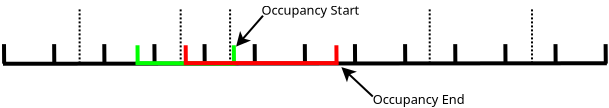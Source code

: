 <?xml version="1.0" encoding="UTF-8"?>
<dia:diagram xmlns:dia="http://www.lysator.liu.se/~alla/dia/">
  <dia:layer name="Background" visible="true" active="true">
    <dia:object type="Standard - Line" version="0" id="O0">
      <dia:attribute name="obj_pos">
        <dia:point val="17.416,10.099"/>
      </dia:attribute>
      <dia:attribute name="obj_bb">
        <dia:rectangle val="17.316,9.974;47.709,10.199"/>
      </dia:attribute>
      <dia:attribute name="conn_endpoints">
        <dia:point val="17.416,10.099"/>
        <dia:point val="47.609,10.074"/>
      </dia:attribute>
      <dia:attribute name="numcp">
        <dia:int val="1"/>
      </dia:attribute>
      <dia:attribute name="line_width">
        <dia:real val="0.2"/>
      </dia:attribute>
    </dia:object>
    <dia:object type="Standard - Line" version="0" id="O1">
      <dia:attribute name="obj_pos">
        <dia:point val="17.473,10.093"/>
      </dia:attribute>
      <dia:attribute name="obj_bb">
        <dia:rectangle val="17.365,9.018;17.574,10.194"/>
      </dia:attribute>
      <dia:attribute name="conn_endpoints">
        <dia:point val="17.473,10.093"/>
        <dia:point val="17.466,9.118"/>
      </dia:attribute>
      <dia:attribute name="numcp">
        <dia:int val="1"/>
      </dia:attribute>
      <dia:attribute name="line_width">
        <dia:real val="0.2"/>
      </dia:attribute>
    </dia:object>
    <dia:object type="Standard - Line" version="0" id="O2">
      <dia:attribute name="obj_pos">
        <dia:point val="19.98,10.093"/>
      </dia:attribute>
      <dia:attribute name="obj_bb">
        <dia:rectangle val="19.872,9.018;20.081,10.194"/>
      </dia:attribute>
      <dia:attribute name="conn_endpoints">
        <dia:point val="19.98,10.093"/>
        <dia:point val="19.973,9.118"/>
      </dia:attribute>
      <dia:attribute name="numcp">
        <dia:int val="1"/>
      </dia:attribute>
      <dia:attribute name="line_width">
        <dia:real val="0.2"/>
      </dia:attribute>
    </dia:object>
    <dia:object type="Standard - Line" version="0" id="O3">
      <dia:attribute name="obj_pos">
        <dia:point val="22.487,10.093"/>
      </dia:attribute>
      <dia:attribute name="obj_bb">
        <dia:rectangle val="22.379,9.018;22.588,10.194"/>
      </dia:attribute>
      <dia:attribute name="conn_endpoints">
        <dia:point val="22.487,10.093"/>
        <dia:point val="22.48,9.118"/>
      </dia:attribute>
      <dia:attribute name="numcp">
        <dia:int val="1"/>
      </dia:attribute>
      <dia:attribute name="line_width">
        <dia:real val="0.2"/>
      </dia:attribute>
    </dia:object>
    <dia:object type="Standard - Line" version="0" id="O4">
      <dia:attribute name="obj_pos">
        <dia:point val="24.994,10.093"/>
      </dia:attribute>
      <dia:attribute name="obj_bb">
        <dia:rectangle val="24.886,9.018;25.094,10.194"/>
      </dia:attribute>
      <dia:attribute name="conn_endpoints">
        <dia:point val="24.994,10.093"/>
        <dia:point val="24.986,9.118"/>
      </dia:attribute>
      <dia:attribute name="numcp">
        <dia:int val="1"/>
      </dia:attribute>
      <dia:attribute name="line_width">
        <dia:real val="0.2"/>
      </dia:attribute>
    </dia:object>
    <dia:object type="Standard - Line" version="0" id="O5">
      <dia:attribute name="obj_pos">
        <dia:point val="27.5,10.093"/>
      </dia:attribute>
      <dia:attribute name="obj_bb">
        <dia:rectangle val="27.392,9.018;27.601,10.194"/>
      </dia:attribute>
      <dia:attribute name="conn_endpoints">
        <dia:point val="27.5,10.093"/>
        <dia:point val="27.493,9.118"/>
      </dia:attribute>
      <dia:attribute name="numcp">
        <dia:int val="1"/>
      </dia:attribute>
      <dia:attribute name="line_width">
        <dia:real val="0.2"/>
      </dia:attribute>
    </dia:object>
    <dia:object type="Standard - Line" version="0" id="O6">
      <dia:attribute name="obj_pos">
        <dia:point val="30.007,10.093"/>
      </dia:attribute>
      <dia:attribute name="obj_bb">
        <dia:rectangle val="29.899,9.018;30.108,10.194"/>
      </dia:attribute>
      <dia:attribute name="conn_endpoints">
        <dia:point val="30.007,10.093"/>
        <dia:point val="30.0,9.118"/>
      </dia:attribute>
      <dia:attribute name="numcp">
        <dia:int val="1"/>
      </dia:attribute>
      <dia:attribute name="line_width">
        <dia:real val="0.2"/>
      </dia:attribute>
    </dia:object>
    <dia:object type="Standard - Line" version="0" id="O7">
      <dia:attribute name="obj_pos">
        <dia:point val="32.514,10.093"/>
      </dia:attribute>
      <dia:attribute name="obj_bb">
        <dia:rectangle val="32.406,9.018;32.615,10.194"/>
      </dia:attribute>
      <dia:attribute name="conn_endpoints">
        <dia:point val="32.514,10.093"/>
        <dia:point val="32.507,9.118"/>
      </dia:attribute>
      <dia:attribute name="numcp">
        <dia:int val="1"/>
      </dia:attribute>
      <dia:attribute name="line_width">
        <dia:real val="0.2"/>
      </dia:attribute>
    </dia:object>
    <dia:object type="Standard - Line" version="0" id="O8">
      <dia:attribute name="obj_pos">
        <dia:point val="35.021,10.093"/>
      </dia:attribute>
      <dia:attribute name="obj_bb">
        <dia:rectangle val="34.913,9.018;35.121,10.194"/>
      </dia:attribute>
      <dia:attribute name="conn_endpoints">
        <dia:point val="35.021,10.093"/>
        <dia:point val="35.013,9.118"/>
      </dia:attribute>
      <dia:attribute name="numcp">
        <dia:int val="1"/>
      </dia:attribute>
      <dia:attribute name="line_width">
        <dia:real val="0.2"/>
      </dia:attribute>
    </dia:object>
    <dia:object type="Standard - Line" version="0" id="O9">
      <dia:attribute name="obj_pos">
        <dia:point val="37.528,10.093"/>
      </dia:attribute>
      <dia:attribute name="obj_bb">
        <dia:rectangle val="37.419,9.018;37.628,10.194"/>
      </dia:attribute>
      <dia:attribute name="conn_endpoints">
        <dia:point val="37.528,10.093"/>
        <dia:point val="37.52,9.118"/>
      </dia:attribute>
      <dia:attribute name="numcp">
        <dia:int val="1"/>
      </dia:attribute>
      <dia:attribute name="line_width">
        <dia:real val="0.2"/>
      </dia:attribute>
    </dia:object>
    <dia:object type="Standard - Line" version="0" id="O10">
      <dia:attribute name="obj_pos">
        <dia:point val="40.034,10.093"/>
      </dia:attribute>
      <dia:attribute name="obj_bb">
        <dia:rectangle val="39.926,9.018;40.135,10.194"/>
      </dia:attribute>
      <dia:attribute name="conn_endpoints">
        <dia:point val="40.034,10.093"/>
        <dia:point val="40.027,9.118"/>
      </dia:attribute>
      <dia:attribute name="numcp">
        <dia:int val="1"/>
      </dia:attribute>
      <dia:attribute name="line_width">
        <dia:real val="0.2"/>
      </dia:attribute>
    </dia:object>
    <dia:object type="Standard - Line" version="0" id="O11">
      <dia:attribute name="obj_pos">
        <dia:point val="42.541,10.093"/>
      </dia:attribute>
      <dia:attribute name="obj_bb">
        <dia:rectangle val="42.433,9.018;42.642,10.194"/>
      </dia:attribute>
      <dia:attribute name="conn_endpoints">
        <dia:point val="42.541,10.093"/>
        <dia:point val="42.534,9.118"/>
      </dia:attribute>
      <dia:attribute name="numcp">
        <dia:int val="1"/>
      </dia:attribute>
      <dia:attribute name="line_width">
        <dia:real val="0.2"/>
      </dia:attribute>
    </dia:object>
    <dia:object type="Standard - Line" version="0" id="O12">
      <dia:attribute name="obj_pos">
        <dia:point val="45.048,10.093"/>
      </dia:attribute>
      <dia:attribute name="obj_bb">
        <dia:rectangle val="44.94,9.018;45.149,10.194"/>
      </dia:attribute>
      <dia:attribute name="conn_endpoints">
        <dia:point val="45.048,10.093"/>
        <dia:point val="45.041,9.118"/>
      </dia:attribute>
      <dia:attribute name="numcp">
        <dia:int val="1"/>
      </dia:attribute>
      <dia:attribute name="line_width">
        <dia:real val="0.2"/>
      </dia:attribute>
    </dia:object>
    <dia:object type="Standard - Line" version="0" id="O13">
      <dia:attribute name="obj_pos">
        <dia:point val="47.555,10.093"/>
      </dia:attribute>
      <dia:attribute name="obj_bb">
        <dia:rectangle val="47.447,9.018;47.655,10.194"/>
      </dia:attribute>
      <dia:attribute name="conn_endpoints">
        <dia:point val="47.555,10.093"/>
        <dia:point val="47.547,9.118"/>
      </dia:attribute>
      <dia:attribute name="numcp">
        <dia:int val="1"/>
      </dia:attribute>
      <dia:attribute name="line_width">
        <dia:real val="0.2"/>
      </dia:attribute>
    </dia:object>
    <dia:object type="Standard - Line" version="0" id="O14">
      <dia:attribute name="obj_pos">
        <dia:point val="21.246,7.381"/>
      </dia:attribute>
      <dia:attribute name="obj_bb">
        <dia:rectangle val="21.196,7.331;21.296,10.126"/>
      </dia:attribute>
      <dia:attribute name="conn_endpoints">
        <dia:point val="21.246,7.381"/>
        <dia:point val="21.246,10.076"/>
      </dia:attribute>
      <dia:attribute name="numcp">
        <dia:int val="1"/>
      </dia:attribute>
      <dia:attribute name="line_style">
        <dia:enum val="4"/>
      </dia:attribute>
    </dia:object>
    <dia:object type="Standard - Line" version="0" id="O15">
      <dia:attribute name="obj_pos">
        <dia:point val="26.299,7.381"/>
      </dia:attribute>
      <dia:attribute name="obj_bb">
        <dia:rectangle val="26.249,7.331;26.349,10.126"/>
      </dia:attribute>
      <dia:attribute name="conn_endpoints">
        <dia:point val="26.299,7.381"/>
        <dia:point val="26.299,10.076"/>
      </dia:attribute>
      <dia:attribute name="numcp">
        <dia:int val="1"/>
      </dia:attribute>
      <dia:attribute name="line_style">
        <dia:enum val="4"/>
      </dia:attribute>
    </dia:object>
    <dia:object type="Standard - Line" version="0" id="O16">
      <dia:attribute name="obj_pos">
        <dia:point val="28.77,7.381"/>
      </dia:attribute>
      <dia:attribute name="obj_bb">
        <dia:rectangle val="28.72,7.331;28.82,10.126"/>
      </dia:attribute>
      <dia:attribute name="conn_endpoints">
        <dia:point val="28.77,7.381"/>
        <dia:point val="28.77,10.076"/>
      </dia:attribute>
      <dia:attribute name="numcp">
        <dia:int val="1"/>
      </dia:attribute>
      <dia:attribute name="line_style">
        <dia:enum val="4"/>
      </dia:attribute>
    </dia:object>
    <dia:object type="Standard - Line" version="0" id="O17">
      <dia:attribute name="obj_pos">
        <dia:point val="38.751,7.381"/>
      </dia:attribute>
      <dia:attribute name="obj_bb">
        <dia:rectangle val="38.701,7.331;38.801,10.126"/>
      </dia:attribute>
      <dia:attribute name="conn_endpoints">
        <dia:point val="38.751,7.381"/>
        <dia:point val="38.751,10.076"/>
      </dia:attribute>
      <dia:attribute name="numcp">
        <dia:int val="1"/>
      </dia:attribute>
      <dia:attribute name="line_style">
        <dia:enum val="4"/>
      </dia:attribute>
    </dia:object>
    <dia:object type="Standard - Line" version="0" id="O18">
      <dia:attribute name="obj_pos">
        <dia:point val="43.866,7.381"/>
      </dia:attribute>
      <dia:attribute name="obj_bb">
        <dia:rectangle val="43.816,7.331;43.916,10.126"/>
      </dia:attribute>
      <dia:attribute name="conn_endpoints">
        <dia:point val="43.866,7.381"/>
        <dia:point val="43.866,10.076"/>
      </dia:attribute>
      <dia:attribute name="numcp">
        <dia:int val="1"/>
      </dia:attribute>
      <dia:attribute name="line_style">
        <dia:enum val="4"/>
      </dia:attribute>
    </dia:object>
    <dia:group>
      <dia:object type="Standard - Line" version="0" id="O19">
        <dia:attribute name="obj_pos">
          <dia:point val="24.149,10.149"/>
        </dia:attribute>
        <dia:attribute name="obj_bb">
          <dia:rectangle val="24.041,9.073;24.25,10.249"/>
        </dia:attribute>
        <dia:attribute name="conn_endpoints">
          <dia:point val="24.149,10.149"/>
          <dia:point val="24.142,9.174"/>
        </dia:attribute>
        <dia:attribute name="numcp">
          <dia:int val="1"/>
        </dia:attribute>
        <dia:attribute name="line_color">
          <dia:color val="#00ff00"/>
        </dia:attribute>
        <dia:attribute name="line_width">
          <dia:real val="0.2"/>
        </dia:attribute>
      </dia:object>
      <dia:object type="Standard - Line" version="0" id="O20">
        <dia:attribute name="obj_pos">
          <dia:point val="28.965,10.149"/>
        </dia:attribute>
        <dia:attribute name="obj_bb">
          <dia:rectangle val="28.857,9.073;29.066,10.249"/>
        </dia:attribute>
        <dia:attribute name="conn_endpoints">
          <dia:point val="28.965,10.149"/>
          <dia:point val="28.957,9.174"/>
        </dia:attribute>
        <dia:attribute name="numcp">
          <dia:int val="1"/>
        </dia:attribute>
        <dia:attribute name="line_color">
          <dia:color val="#00ff00"/>
        </dia:attribute>
        <dia:attribute name="line_width">
          <dia:real val="0.2"/>
        </dia:attribute>
      </dia:object>
      <dia:object type="Standard - Line" version="0" id="O21">
        <dia:attribute name="obj_pos">
          <dia:point val="24.053,10.066"/>
        </dia:attribute>
        <dia:attribute name="obj_bb">
          <dia:rectangle val="23.953,9.966;29.144,10.192"/>
        </dia:attribute>
        <dia:attribute name="conn_endpoints">
          <dia:point val="24.053,10.066"/>
          <dia:point val="29.044,10.091"/>
        </dia:attribute>
        <dia:attribute name="numcp">
          <dia:int val="1"/>
        </dia:attribute>
        <dia:attribute name="line_color">
          <dia:color val="#00ff00"/>
        </dia:attribute>
        <dia:attribute name="line_width">
          <dia:real val="0.2"/>
        </dia:attribute>
      </dia:object>
    </dia:group>
    <dia:group>
      <dia:object type="Standard - Line" version="0" id="O22">
        <dia:attribute name="obj_pos">
          <dia:point val="26.558,10.149"/>
        </dia:attribute>
        <dia:attribute name="obj_bb">
          <dia:rectangle val="26.45,9.073;26.658,10.249"/>
        </dia:attribute>
        <dia:attribute name="conn_endpoints">
          <dia:point val="26.558,10.149"/>
          <dia:point val="26.55,9.174"/>
        </dia:attribute>
        <dia:attribute name="numcp">
          <dia:int val="1"/>
        </dia:attribute>
        <dia:attribute name="line_color">
          <dia:color val="#ff0000"/>
        </dia:attribute>
        <dia:attribute name="line_width">
          <dia:real val="0.2"/>
        </dia:attribute>
      </dia:object>
      <dia:object type="Standard - Line" version="0" id="O23">
        <dia:attribute name="obj_pos">
          <dia:point val="34.093,10.149"/>
        </dia:attribute>
        <dia:attribute name="obj_bb">
          <dia:rectangle val="33.985,9.073;34.194,10.249"/>
        </dia:attribute>
        <dia:attribute name="conn_endpoints">
          <dia:point val="34.093,10.149"/>
          <dia:point val="34.086,9.174"/>
        </dia:attribute>
        <dia:attribute name="numcp">
          <dia:int val="1"/>
        </dia:attribute>
        <dia:attribute name="line_color">
          <dia:color val="#ff0000"/>
        </dia:attribute>
        <dia:attribute name="line_width">
          <dia:real val="0.2"/>
        </dia:attribute>
      </dia:object>
      <dia:object type="Standard - Line" version="0" id="O24">
        <dia:attribute name="obj_pos">
          <dia:point val="26.462,10.066"/>
        </dia:attribute>
        <dia:attribute name="obj_bb">
          <dia:rectangle val="26.362,9.966;34.284,10.166"/>
        </dia:attribute>
        <dia:attribute name="conn_endpoints">
          <dia:point val="26.462,10.066"/>
          <dia:point val="34.184,10.066"/>
        </dia:attribute>
        <dia:attribute name="numcp">
          <dia:int val="1"/>
        </dia:attribute>
        <dia:attribute name="line_color">
          <dia:color val="#ff0000"/>
        </dia:attribute>
        <dia:attribute name="line_width">
          <dia:real val="0.2"/>
        </dia:attribute>
      </dia:object>
    </dia:group>
    <dia:object type="Standard - Line" version="0" id="O25">
      <dia:attribute name="obj_pos">
        <dia:point val="30.416,7.696"/>
      </dia:attribute>
      <dia:attribute name="obj_bb">
        <dia:rectangle val="28.995,7.625;30.487,9.327"/>
      </dia:attribute>
      <dia:attribute name="conn_endpoints">
        <dia:point val="30.416,7.696"/>
        <dia:point val="29.069,9.243"/>
      </dia:attribute>
      <dia:attribute name="numcp">
        <dia:int val="1"/>
      </dia:attribute>
      <dia:attribute name="end_arrow">
        <dia:enum val="22"/>
      </dia:attribute>
      <dia:attribute name="end_arrow_length">
        <dia:real val="0.5"/>
      </dia:attribute>
      <dia:attribute name="end_arrow_width">
        <dia:real val="0.5"/>
      </dia:attribute>
    </dia:object>
    <dia:object type="Standard - Text" version="1" id="O26">
      <dia:attribute name="obj_pos">
        <dia:point val="30.341,7.646"/>
      </dia:attribute>
      <dia:attribute name="obj_bb">
        <dia:rectangle val="30.341,7.051;35.659,7.799"/>
      </dia:attribute>
      <dia:attribute name="text">
        <dia:composite type="text">
          <dia:attribute name="string">
            <dia:string>#Occupancy Start#</dia:string>
          </dia:attribute>
          <dia:attribute name="font">
            <dia:font family="sans" style="0" name="Helvetica"/>
          </dia:attribute>
          <dia:attribute name="height">
            <dia:real val="0.8"/>
          </dia:attribute>
          <dia:attribute name="pos">
            <dia:point val="30.341,7.646"/>
          </dia:attribute>
          <dia:attribute name="color">
            <dia:color val="#000000"/>
          </dia:attribute>
          <dia:attribute name="alignment">
            <dia:enum val="0"/>
          </dia:attribute>
        </dia:composite>
      </dia:attribute>
      <dia:attribute name="valign">
        <dia:enum val="3"/>
      </dia:attribute>
    </dia:object>
    <dia:object type="Standard - Line" version="0" id="O27">
      <dia:attribute name="obj_pos">
        <dia:point val="35.906,11.738"/>
      </dia:attribute>
      <dia:attribute name="obj_bb">
        <dia:rectangle val="34.252,10.19;35.977,11.809"/>
      </dia:attribute>
      <dia:attribute name="conn_endpoints">
        <dia:point val="35.906,11.738"/>
        <dia:point val="34.334,10.266"/>
      </dia:attribute>
      <dia:attribute name="numcp">
        <dia:int val="1"/>
      </dia:attribute>
      <dia:attribute name="end_arrow">
        <dia:enum val="22"/>
      </dia:attribute>
      <dia:attribute name="end_arrow_length">
        <dia:real val="0.5"/>
      </dia:attribute>
      <dia:attribute name="end_arrow_width">
        <dia:real val="0.5"/>
      </dia:attribute>
    </dia:object>
    <dia:object type="Standard - Text" version="1" id="O28">
      <dia:attribute name="obj_pos">
        <dia:point val="35.906,12.113"/>
      </dia:attribute>
      <dia:attribute name="obj_bb">
        <dia:rectangle val="35.906,11.518;40.879,12.265"/>
      </dia:attribute>
      <dia:attribute name="text">
        <dia:composite type="text">
          <dia:attribute name="string">
            <dia:string>#Occupancy End#</dia:string>
          </dia:attribute>
          <dia:attribute name="font">
            <dia:font family="sans" style="0" name="Helvetica"/>
          </dia:attribute>
          <dia:attribute name="height">
            <dia:real val="0.8"/>
          </dia:attribute>
          <dia:attribute name="pos">
            <dia:point val="35.906,12.113"/>
          </dia:attribute>
          <dia:attribute name="color">
            <dia:color val="#000000"/>
          </dia:attribute>
          <dia:attribute name="alignment">
            <dia:enum val="0"/>
          </dia:attribute>
        </dia:composite>
      </dia:attribute>
      <dia:attribute name="valign">
        <dia:enum val="3"/>
      </dia:attribute>
    </dia:object>
  </dia:layer>
</dia:diagram>
